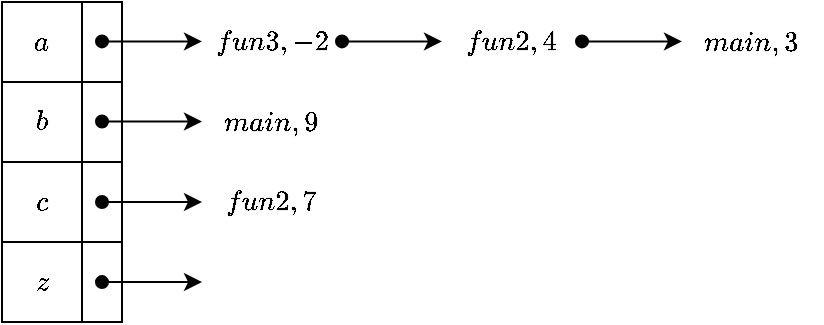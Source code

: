 <mxfile version="20.7.4" type="device"><diagram id="gVGqevTLdEIviv_d7AgR" name="Pagina-1"><mxGraphModel dx="567" dy="347" grid="1" gridSize="10" guides="1" tooltips="1" connect="1" arrows="1" fold="1" page="1" pageScale="1" pageWidth="827" pageHeight="1169" math="1" shadow="0"><root><mxCell id="0"/><mxCell id="1" parent="0"/><mxCell id="8xl2vzsWLnCtORq8DZrs-136" value="$$a$$" style="rounded=0;whiteSpace=wrap;html=1;fillColor=#FFFFFF;" parent="1" vertex="1"><mxGeometry x="80" y="40" width="40" height="40" as="geometry"/></mxCell><mxCell id="8xl2vzsWLnCtORq8DZrs-137" value="$$b$$" style="rounded=0;whiteSpace=wrap;html=1;fillColor=#FFFFFF;" parent="1" vertex="1"><mxGeometry x="80" y="80" width="40" height="40" as="geometry"/></mxCell><mxCell id="8xl2vzsWLnCtORq8DZrs-138" value="$$c$$" style="rounded=0;whiteSpace=wrap;html=1;fillColor=#FFFFFF;" parent="1" vertex="1"><mxGeometry x="80" y="120" width="40" height="40" as="geometry"/></mxCell><mxCell id="8xl2vzsWLnCtORq8DZrs-139" value="$$z$$" style="rounded=0;whiteSpace=wrap;html=1;fillColor=#FFFFFF;" parent="1" vertex="1"><mxGeometry x="80" y="160" width="40" height="40" as="geometry"/></mxCell><mxCell id="8xl2vzsWLnCtORq8DZrs-140" value="" style="rounded=0;whiteSpace=wrap;html=1;fillColor=#FFFFFF;" parent="1" vertex="1"><mxGeometry x="120" y="40" width="20" height="40" as="geometry"/></mxCell><mxCell id="8xl2vzsWLnCtORq8DZrs-141" value="" style="rounded=0;whiteSpace=wrap;html=1;fillColor=#FFFFFF;" parent="1" vertex="1"><mxGeometry x="120" y="80" width="20" height="40" as="geometry"/></mxCell><mxCell id="8xl2vzsWLnCtORq8DZrs-142" value="" style="rounded=0;whiteSpace=wrap;html=1;fillColor=#FFFFFF;" parent="1" vertex="1"><mxGeometry x="120" y="120" width="20" height="40" as="geometry"/></mxCell><mxCell id="8xl2vzsWLnCtORq8DZrs-143" value="" style="rounded=0;whiteSpace=wrap;html=1;fillColor=#FFFFFF;" parent="1" vertex="1"><mxGeometry x="120" y="160" width="20" height="40" as="geometry"/></mxCell><mxCell id="8xl2vzsWLnCtORq8DZrs-144" value="" style="endArrow=classic;html=1;rounded=0;strokeWidth=1;startArrow=oval;startFill=1;" parent="1" edge="1"><mxGeometry width="50" height="50" relative="1" as="geometry"><mxPoint x="370" y="59.71" as="sourcePoint"/><mxPoint x="420" y="59.71" as="targetPoint"/></mxGeometry></mxCell><mxCell id="8xl2vzsWLnCtORq8DZrs-145" value="" style="endArrow=classic;html=1;rounded=0;strokeWidth=1;startArrow=none;startFill=1;" parent="1" edge="1"><mxGeometry width="50" height="50" relative="1" as="geometry"><mxPoint x="180" y="99.76" as="sourcePoint"/><mxPoint x="180" y="99.76" as="targetPoint"/></mxGeometry></mxCell><mxCell id="8xl2vzsWLnCtORq8DZrs-146" value="" style="endArrow=classic;html=1;rounded=0;strokeWidth=1;startArrow=oval;startFill=1;" parent="1" edge="1"><mxGeometry width="50" height="50" relative="1" as="geometry"><mxPoint x="130" y="140" as="sourcePoint"/><mxPoint x="180" y="140" as="targetPoint"/></mxGeometry></mxCell><mxCell id="8xl2vzsWLnCtORq8DZrs-147" value="" style="endArrow=classic;html=1;rounded=0;strokeWidth=1;startArrow=oval;startFill=1;" parent="1" edge="1"><mxGeometry width="50" height="50" relative="1" as="geometry"><mxPoint x="130" y="180.05" as="sourcePoint"/><mxPoint x="180" y="180.05" as="targetPoint"/></mxGeometry></mxCell><mxCell id="8xl2vzsWLnCtORq8DZrs-148" value="$$main, 3$$" style="text;html=1;strokeColor=none;fillColor=none;align=center;verticalAlign=middle;whiteSpace=wrap;rounded=0;" parent="1" vertex="1"><mxGeometry x="420" y="40" width="70" height="40" as="geometry"/></mxCell><mxCell id="8xl2vzsWLnCtORq8DZrs-150" value="" style="endArrow=classic;html=1;rounded=0;strokeWidth=1;startArrow=oval;startFill=1;" parent="1" edge="1"><mxGeometry width="50" height="50" relative="1" as="geometry"><mxPoint x="250" y="59.71" as="sourcePoint"/><mxPoint x="300" y="59.71" as="targetPoint"/></mxGeometry></mxCell><mxCell id="8xl2vzsWLnCtORq8DZrs-151" value="$$fun2, 4$$" style="text;html=1;strokeColor=none;fillColor=none;align=center;verticalAlign=middle;whiteSpace=wrap;rounded=0;" parent="1" vertex="1"><mxGeometry x="300" y="40" width="70" height="40" as="geometry"/></mxCell><mxCell id="8xl2vzsWLnCtORq8DZrs-152" value="$$fun2, 7$$" style="text;html=1;strokeColor=none;fillColor=none;align=center;verticalAlign=middle;whiteSpace=wrap;rounded=0;" parent="1" vertex="1"><mxGeometry x="180" y="120" width="70" height="40" as="geometry"/></mxCell><mxCell id="8xl2vzsWLnCtORq8DZrs-153" value="" style="endArrow=classic;html=1;rounded=0;strokeWidth=1;startArrow=oval;startFill=1;" parent="1" edge="1"><mxGeometry width="50" height="50" relative="1" as="geometry"><mxPoint x="130" y="99.76" as="sourcePoint"/><mxPoint x="180" y="99.76" as="targetPoint"/></mxGeometry></mxCell><mxCell id="8xl2vzsWLnCtORq8DZrs-154" value="$$main, 9$$" style="text;html=1;strokeColor=none;fillColor=none;align=center;verticalAlign=middle;whiteSpace=wrap;rounded=0;" parent="1" vertex="1"><mxGeometry x="180" y="80" width="70" height="40" as="geometry"/></mxCell><mxCell id="8xl2vzsWLnCtORq8DZrs-155" value="" style="endArrow=classic;html=1;rounded=0;strokeWidth=1;startArrow=oval;startFill=1;" parent="1" edge="1"><mxGeometry width="50" height="50" relative="1" as="geometry"><mxPoint x="130" y="59.71" as="sourcePoint"/><mxPoint x="180" y="59.71" as="targetPoint"/></mxGeometry></mxCell><mxCell id="8xl2vzsWLnCtORq8DZrs-156" value="$$fun3, -2$$" style="text;html=1;strokeColor=none;fillColor=none;align=center;verticalAlign=middle;whiteSpace=wrap;rounded=0;" parent="1" vertex="1"><mxGeometry x="180" y="40" width="70" height="40" as="geometry"/></mxCell></root></mxGraphModel></diagram></mxfile>
